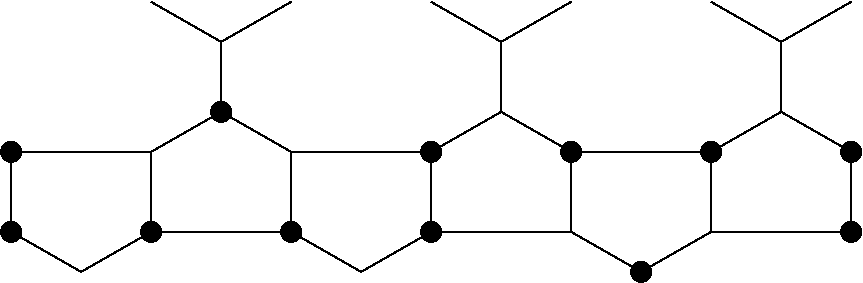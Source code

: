 #FIG 3.2
Landscape
Center
Inches
Letter  
100.00
Single
-2
1200 2
6 2400 -75 3450 750
2 1 0 1 0 7 50 -1 -1 0.000 0 0 -1 0 0 2
	 2925 750 2925 225
2 1 0 1 0 7 50 -1 -1 0.000 0 0 -1 0 0 2
	 2925 225 2400 -75
2 1 0 1 0 7 50 -1 -1 0.000 0 0 -1 0 0 2
	 2925 225 3450 -75
-6
6 300 -75 1350 750
2 1 0 1 0 7 50 -1 -1 0.000 0 0 -1 0 0 2
	 825 750 825 225
2 1 0 1 0 7 50 -1 -1 0.000 0 0 -1 0 0 2
	 825 225 300 -75
2 1 0 1 0 7 50 -1 -1 0.000 0 0 -1 0 0 2
	 825 225 1350 -75
-6
6 4500 -75 5550 750
2 1 0 1 0 7 50 -1 -1 0.000 0 0 -1 0 0 2
	 5025 750 5025 225
2 1 0 1 0 7 50 -1 -1 0.000 0 0 -1 0 0 2
	 5025 225 4500 -75
2 1 0 1 0 7 50 -1 -1 0.000 0 0 -1 0 0 2
	 5025 225 5550 -75
-6
1 3 0 1 0 0 50 -1 20 0.000 1 0.0000 825 750 75 75 825 750 900 750
1 3 0 1 0 0 50 -1 20 0.000 1 0.0000 300 1650 75 75 300 1650 375 1650
1 3 0 1 0 0 50 -1 20 0.000 1 0.0000 1350 1650 75 75 1350 1650 1425 1650
1 3 0 1 0 0 50 -1 20 0.000 1 0.0000 2400 1050 75 75 2400 1050 2475 1050
1 3 0 1 0 0 50 -1 20 0.000 1 0.0000 2400 1650 75 75 2400 1650 2475 1650
1 3 0 1 0 0 50 -1 20 0.000 1 0.0000 -750 1050 75 75 -750 1050 -675 1050
1 3 0 1 0 0 50 -1 20 0.000 1 0.0000 -750 1650 75 75 -750 1650 -675 1650
1 3 0 1 0 0 50 -1 20 0.000 1 0.0000 3450 1050 75 75 3450 1050 3525 1050
1 3 0 1 0 0 50 -1 20 0.000 1 0.0000 4500 1050 75 75 4500 1050 4575 1050
1 3 0 1 0 0 50 -1 20 0.000 1 0.0000 3975 1950 75 75 3975 1950 4050 1950
1 3 0 1 0 0 50 -1 20 0.000 1 0.0000 5550 1050 75 75 5550 1050 5625 1050
1 3 0 1 0 0 50 -1 20 0.000 1 0.0000 5550 1650 75 75 5550 1650 5625 1650
2 1 0 1 0 7 50 -1 -1 0.000 0 0 -1 0 0 6
	 300 1050 300 1650 1350 1650 1350 1050 825 750 300 1050
2 1 0 1 0 7 50 -1 -1 0.000 0 0 -1 0 0 6
	 1350 1650 1350 1050 2400 1050 2400 1650 1875 1950 1350 1650
2 1 0 1 0 7 50 -1 -1 0.000 0 0 -1 0 0 6
	 2400 1050 2400 1650 3450 1650 3450 1050 2925 750 2400 1050
2 1 0 1 0 7 50 -1 -1 0.000 0 0 -1 0 0 6
	 -750 1650 -750 1050 300 1050 300 1650 -225 1950 -750 1650
2 1 0 1 0 7 50 -1 -1 0.000 0 0 -1 0 0 6
	 3450 1650 3450 1050 4500 1050 4500 1650 3975 1950 3450 1650
2 1 0 1 0 7 50 -1 -1 0.000 0 0 -1 0 0 6
	 4500 1050 4500 1650 5550 1650 5550 1050 5025 750 4500 1050
